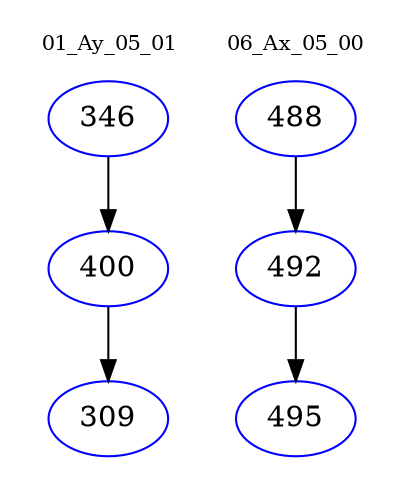 digraph{
subgraph cluster_0 {
color = white
label = "01_Ay_05_01";
fontsize=10;
T0_346 [label="346", color="blue"]
T0_346 -> T0_400 [color="black"]
T0_400 [label="400", color="blue"]
T0_400 -> T0_309 [color="black"]
T0_309 [label="309", color="blue"]
}
subgraph cluster_1 {
color = white
label = "06_Ax_05_00";
fontsize=10;
T1_488 [label="488", color="blue"]
T1_488 -> T1_492 [color="black"]
T1_492 [label="492", color="blue"]
T1_492 -> T1_495 [color="black"]
T1_495 [label="495", color="blue"]
}
}
